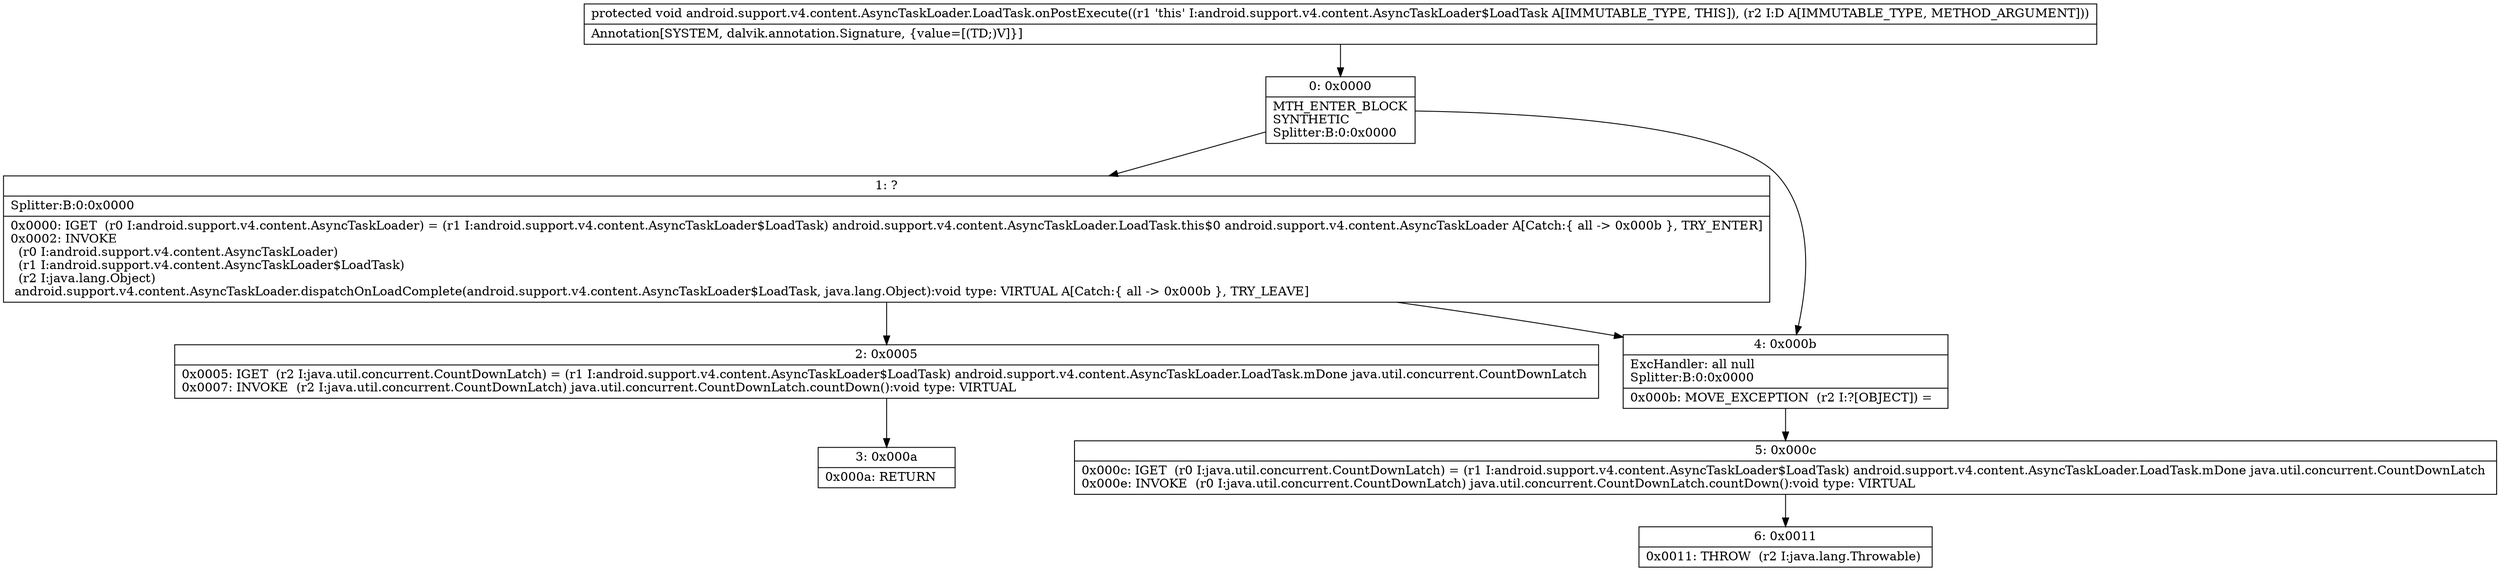 digraph "CFG forandroid.support.v4.content.AsyncTaskLoader.LoadTask.onPostExecute(Ljava\/lang\/Object;)V" {
Node_0 [shape=record,label="{0\:\ 0x0000|MTH_ENTER_BLOCK\lSYNTHETIC\lSplitter:B:0:0x0000\l}"];
Node_1 [shape=record,label="{1\:\ ?|Splitter:B:0:0x0000\l|0x0000: IGET  (r0 I:android.support.v4.content.AsyncTaskLoader) = (r1 I:android.support.v4.content.AsyncTaskLoader$LoadTask) android.support.v4.content.AsyncTaskLoader.LoadTask.this$0 android.support.v4.content.AsyncTaskLoader A[Catch:\{ all \-\> 0x000b \}, TRY_ENTER]\l0x0002: INVOKE  \l  (r0 I:android.support.v4.content.AsyncTaskLoader)\l  (r1 I:android.support.v4.content.AsyncTaskLoader$LoadTask)\l  (r2 I:java.lang.Object)\l android.support.v4.content.AsyncTaskLoader.dispatchOnLoadComplete(android.support.v4.content.AsyncTaskLoader$LoadTask, java.lang.Object):void type: VIRTUAL A[Catch:\{ all \-\> 0x000b \}, TRY_LEAVE]\l}"];
Node_2 [shape=record,label="{2\:\ 0x0005|0x0005: IGET  (r2 I:java.util.concurrent.CountDownLatch) = (r1 I:android.support.v4.content.AsyncTaskLoader$LoadTask) android.support.v4.content.AsyncTaskLoader.LoadTask.mDone java.util.concurrent.CountDownLatch \l0x0007: INVOKE  (r2 I:java.util.concurrent.CountDownLatch) java.util.concurrent.CountDownLatch.countDown():void type: VIRTUAL \l}"];
Node_3 [shape=record,label="{3\:\ 0x000a|0x000a: RETURN   \l}"];
Node_4 [shape=record,label="{4\:\ 0x000b|ExcHandler: all null\lSplitter:B:0:0x0000\l|0x000b: MOVE_EXCEPTION  (r2 I:?[OBJECT]) =  \l}"];
Node_5 [shape=record,label="{5\:\ 0x000c|0x000c: IGET  (r0 I:java.util.concurrent.CountDownLatch) = (r1 I:android.support.v4.content.AsyncTaskLoader$LoadTask) android.support.v4.content.AsyncTaskLoader.LoadTask.mDone java.util.concurrent.CountDownLatch \l0x000e: INVOKE  (r0 I:java.util.concurrent.CountDownLatch) java.util.concurrent.CountDownLatch.countDown():void type: VIRTUAL \l}"];
Node_6 [shape=record,label="{6\:\ 0x0011|0x0011: THROW  (r2 I:java.lang.Throwable) \l}"];
MethodNode[shape=record,label="{protected void android.support.v4.content.AsyncTaskLoader.LoadTask.onPostExecute((r1 'this' I:android.support.v4.content.AsyncTaskLoader$LoadTask A[IMMUTABLE_TYPE, THIS]), (r2 I:D A[IMMUTABLE_TYPE, METHOD_ARGUMENT]))  | Annotation[SYSTEM, dalvik.annotation.Signature, \{value=[(TD;)V]\}]\l}"];
MethodNode -> Node_0;
Node_0 -> Node_1;
Node_0 -> Node_4;
Node_1 -> Node_2;
Node_1 -> Node_4;
Node_2 -> Node_3;
Node_4 -> Node_5;
Node_5 -> Node_6;
}

